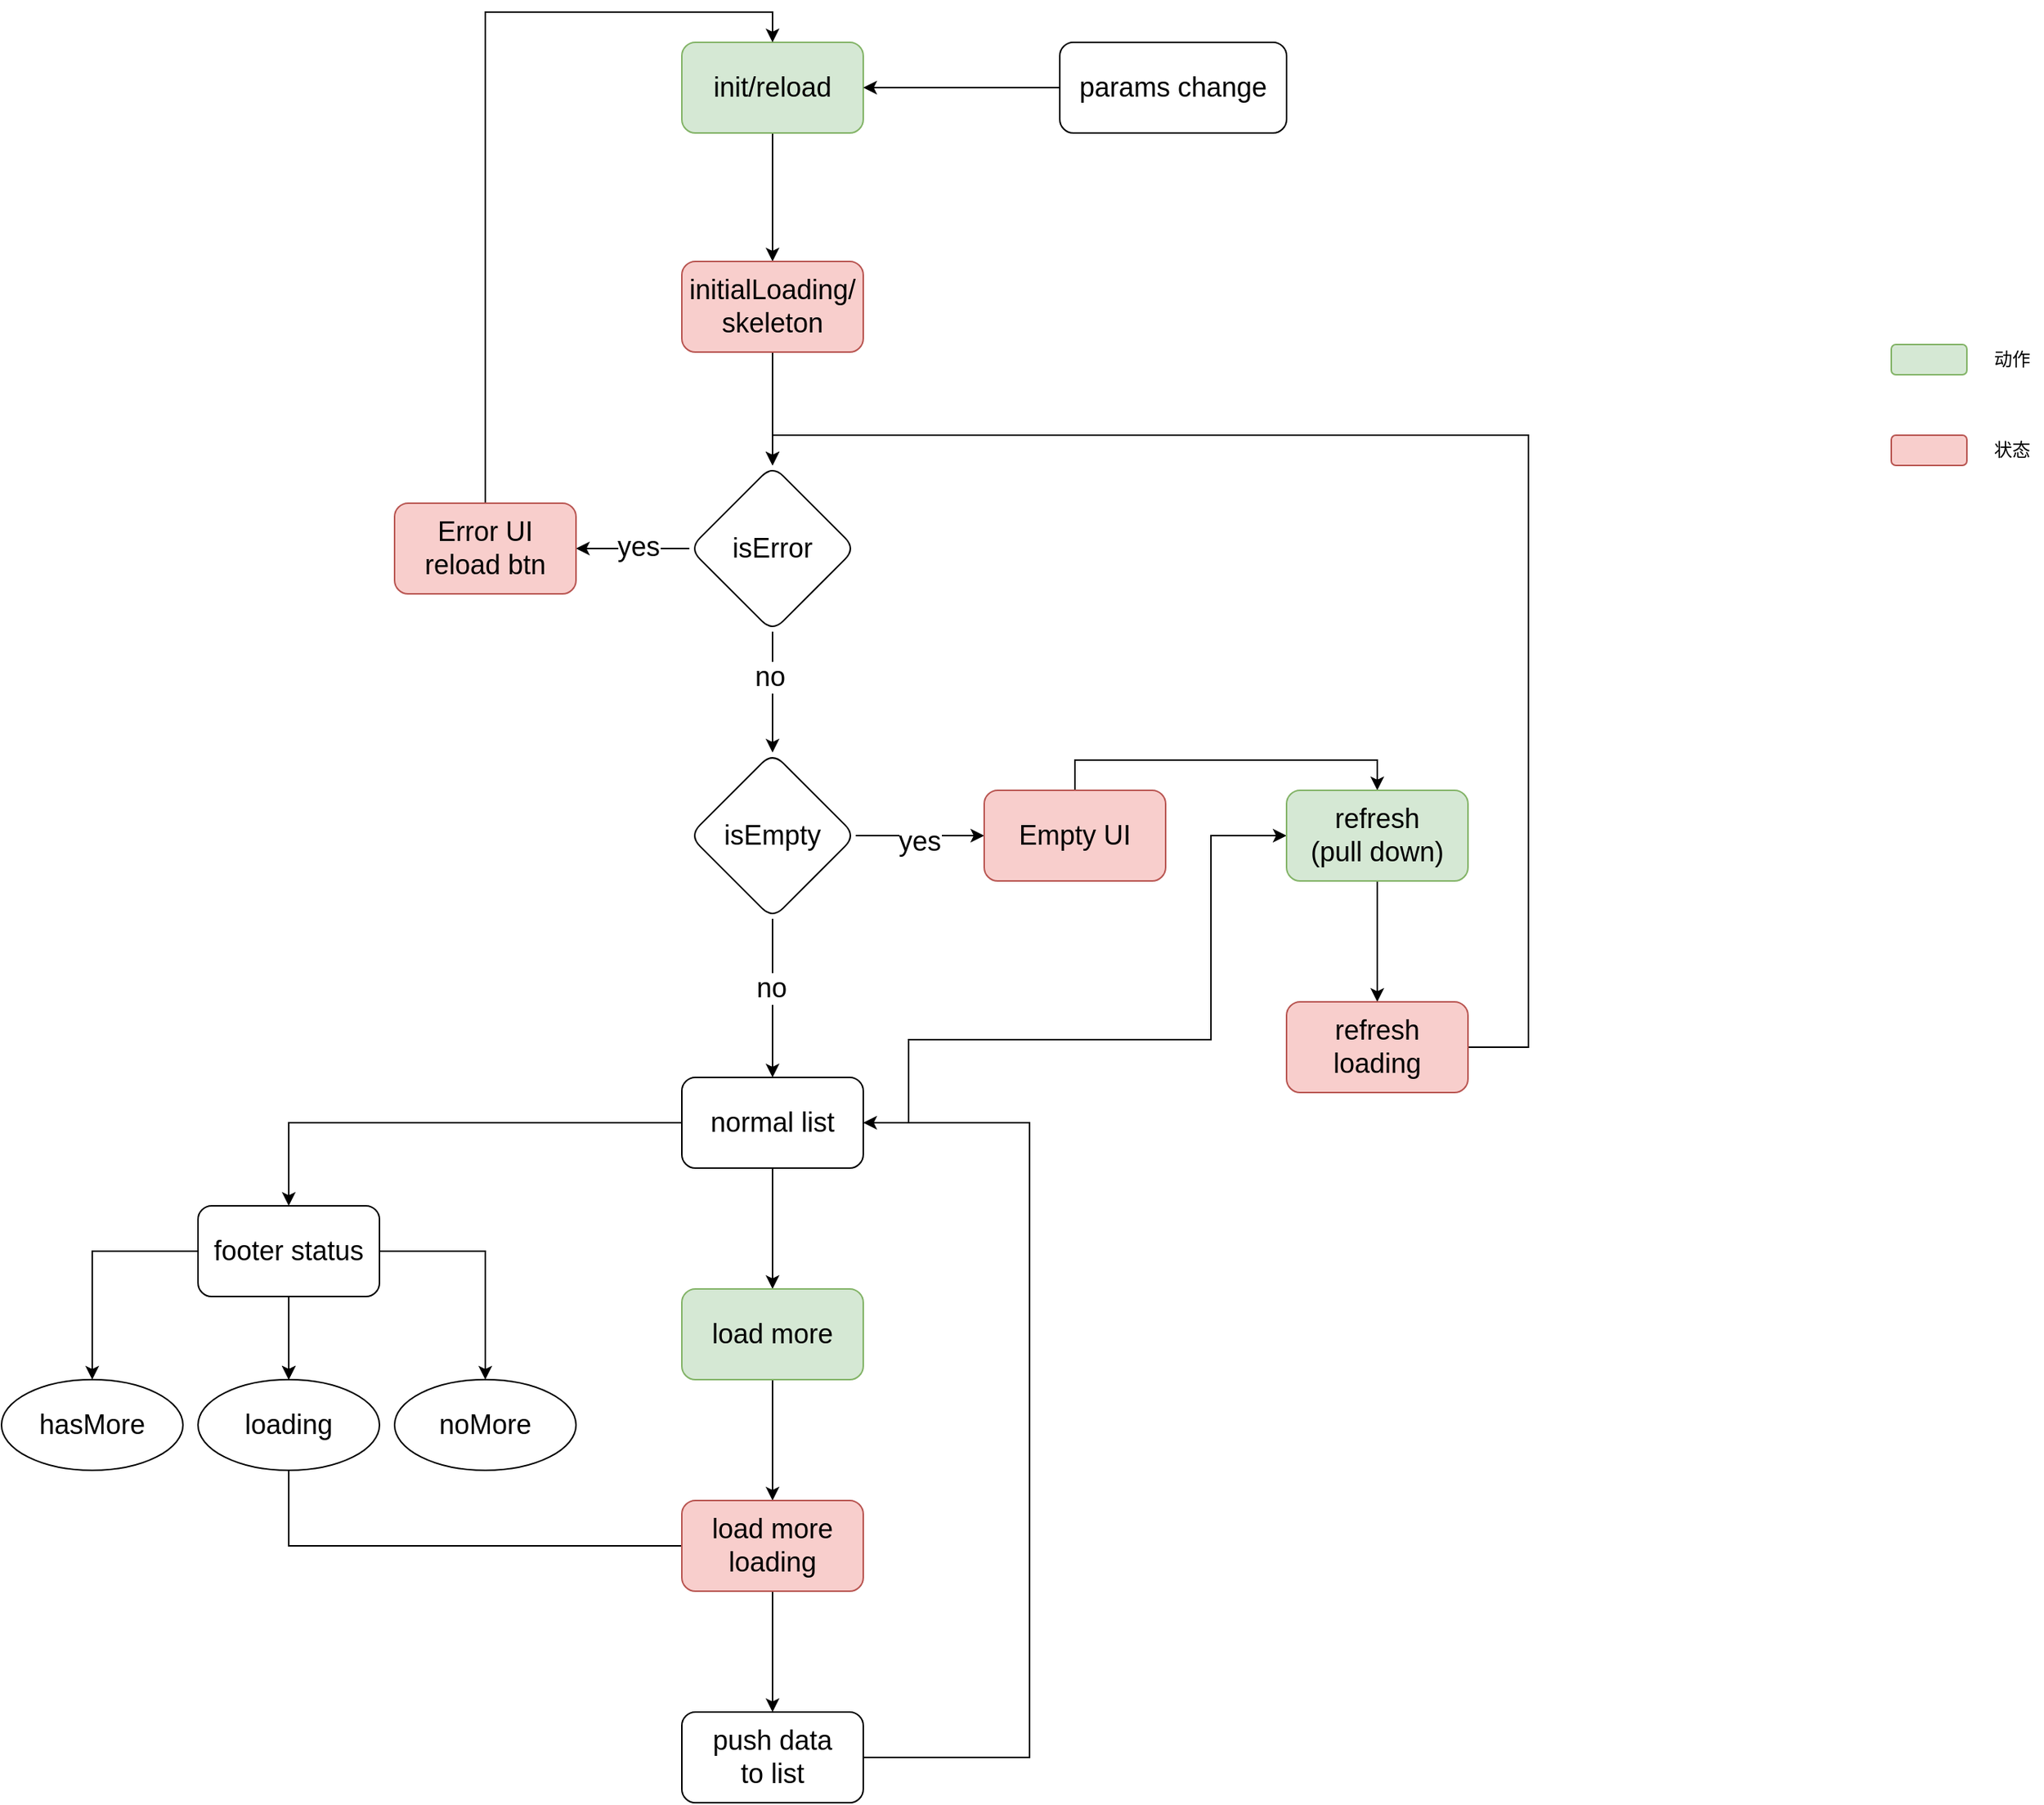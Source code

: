 <mxfile version="14.6.3" type="github">
  <diagram id="k9aa1_TfLbSathN2pMtU" name="第 1 页">
    <mxGraphModel dx="2741" dy="1297" grid="1" gridSize="10" guides="1" tooltips="1" connect="1" arrows="1" fold="1" page="0" pageScale="1" pageWidth="827" pageHeight="1169" background="none" math="0" shadow="0">
      <root>
        <mxCell id="0" />
        <mxCell id="1" parent="0" />
        <mxCell id="yJ6gFzeoBHnKhgEFlQUm-3" value="" style="edgeStyle=orthogonalEdgeStyle;rounded=0;orthogonalLoop=1;jettySize=auto;html=1;fontSize=18;" parent="1" source="yJ6gFzeoBHnKhgEFlQUm-1" target="yJ6gFzeoBHnKhgEFlQUm-2" edge="1">
          <mxGeometry relative="1" as="geometry" />
        </mxCell>
        <mxCell id="yJ6gFzeoBHnKhgEFlQUm-1" value="init/reload" style="rounded=1;whiteSpace=wrap;html=1;fontSize=18;flipH=1;flipV=1;fillColor=#d5e8d4;strokeColor=#82b366;" parent="1" vertex="1">
          <mxGeometry x="130" y="160" width="120" height="60" as="geometry" />
        </mxCell>
        <mxCell id="yJ6gFzeoBHnKhgEFlQUm-12" style="edgeStyle=orthogonalEdgeStyle;rounded=0;orthogonalLoop=1;jettySize=auto;html=1;fontSize=18;" parent="1" source="yJ6gFzeoBHnKhgEFlQUm-2" target="yJ6gFzeoBHnKhgEFlQUm-10" edge="1">
          <mxGeometry relative="1" as="geometry" />
        </mxCell>
        <mxCell id="yJ6gFzeoBHnKhgEFlQUm-2" value="initialLoading/&lt;br&gt;skeleton" style="whiteSpace=wrap;html=1;rounded=1;fontSize=18;flipH=1;flipV=1;fillColor=#f8cecc;strokeColor=#b85450;" parent="1" vertex="1">
          <mxGeometry x="130" y="305" width="120" height="60" as="geometry" />
        </mxCell>
        <mxCell id="yJ6gFzeoBHnKhgEFlQUm-20" value="" style="edgeStyle=orthogonalEdgeStyle;rounded=0;orthogonalLoop=1;jettySize=auto;html=1;fontSize=18;" parent="1" source="yJ6gFzeoBHnKhgEFlQUm-8" target="yJ6gFzeoBHnKhgEFlQUm-19" edge="1">
          <mxGeometry relative="1" as="geometry" />
        </mxCell>
        <mxCell id="yJ6gFzeoBHnKhgEFlQUm-25" value="yes" style="edgeLabel;html=1;align=center;verticalAlign=middle;resizable=0;points=[];fontSize=18;" parent="yJ6gFzeoBHnKhgEFlQUm-20" vertex="1" connectable="0">
          <mxGeometry x="-0.014" y="-4" relative="1" as="geometry">
            <mxPoint as="offset" />
          </mxGeometry>
        </mxCell>
        <mxCell id="yJ6gFzeoBHnKhgEFlQUm-22" value="" style="edgeStyle=orthogonalEdgeStyle;rounded=0;orthogonalLoop=1;jettySize=auto;html=1;fontSize=18;" parent="1" source="yJ6gFzeoBHnKhgEFlQUm-8" target="yJ6gFzeoBHnKhgEFlQUm-21" edge="1">
          <mxGeometry relative="1" as="geometry" />
        </mxCell>
        <mxCell id="yJ6gFzeoBHnKhgEFlQUm-26" value="no" style="edgeLabel;html=1;align=center;verticalAlign=middle;resizable=0;points=[];fontSize=18;" parent="yJ6gFzeoBHnKhgEFlQUm-22" vertex="1" connectable="0">
          <mxGeometry x="-0.132" y="-1" relative="1" as="geometry">
            <mxPoint as="offset" />
          </mxGeometry>
        </mxCell>
        <mxCell id="yJ6gFzeoBHnKhgEFlQUm-8" value="isEmpty" style="rhombus;whiteSpace=wrap;html=1;rounded=1;fontSize=18;flipH=1;flipV=1;" parent="1" vertex="1">
          <mxGeometry x="135" y="630" width="110" height="110" as="geometry" />
        </mxCell>
        <mxCell id="yJ6gFzeoBHnKhgEFlQUm-13" style="edgeStyle=orthogonalEdgeStyle;rounded=0;orthogonalLoop=1;jettySize=auto;html=1;entryX=0.5;entryY=0;entryDx=0;entryDy=0;fontSize=18;" parent="1" source="yJ6gFzeoBHnKhgEFlQUm-10" target="yJ6gFzeoBHnKhgEFlQUm-8" edge="1">
          <mxGeometry relative="1" as="geometry" />
        </mxCell>
        <mxCell id="yJ6gFzeoBHnKhgEFlQUm-24" value="no" style="edgeLabel;html=1;align=center;verticalAlign=middle;resizable=0;points=[];fontSize=18;" parent="yJ6gFzeoBHnKhgEFlQUm-13" vertex="1" connectable="0">
          <mxGeometry x="-0.257" y="-2" relative="1" as="geometry">
            <mxPoint as="offset" />
          </mxGeometry>
        </mxCell>
        <mxCell id="yJ6gFzeoBHnKhgEFlQUm-15" value="" style="edgeStyle=orthogonalEdgeStyle;rounded=0;orthogonalLoop=1;jettySize=auto;html=1;fontSize=18;" parent="1" source="yJ6gFzeoBHnKhgEFlQUm-10" target="yJ6gFzeoBHnKhgEFlQUm-14" edge="1">
          <mxGeometry relative="1" as="geometry" />
        </mxCell>
        <mxCell id="yJ6gFzeoBHnKhgEFlQUm-23" value="yes" style="edgeLabel;html=1;align=center;verticalAlign=middle;resizable=0;points=[];fontSize=18;" parent="yJ6gFzeoBHnKhgEFlQUm-15" vertex="1" connectable="0">
          <mxGeometry x="-0.1" y="-1" relative="1" as="geometry">
            <mxPoint as="offset" />
          </mxGeometry>
        </mxCell>
        <mxCell id="yJ6gFzeoBHnKhgEFlQUm-10" value="isError" style="rhombus;whiteSpace=wrap;html=1;rounded=1;fontSize=18;flipH=1;flipV=1;" parent="1" vertex="1">
          <mxGeometry x="135" y="440" width="110" height="110" as="geometry" />
        </mxCell>
        <mxCell id="yJ6gFzeoBHnKhgEFlQUm-18" style="edgeStyle=orthogonalEdgeStyle;rounded=0;orthogonalLoop=1;jettySize=auto;html=1;entryX=0.5;entryY=0;entryDx=0;entryDy=0;fontSize=18;" parent="1" source="yJ6gFzeoBHnKhgEFlQUm-14" target="yJ6gFzeoBHnKhgEFlQUm-1" edge="1">
          <mxGeometry relative="1" as="geometry">
            <Array as="points">
              <mxPoint y="140" />
              <mxPoint x="190" y="140" />
            </Array>
          </mxGeometry>
        </mxCell>
        <mxCell id="yJ6gFzeoBHnKhgEFlQUm-14" value="Error UI&lt;br&gt;reload btn" style="whiteSpace=wrap;html=1;rounded=1;fontSize=18;fillColor=#f8cecc;strokeColor=#b85450;" parent="1" vertex="1">
          <mxGeometry x="-60" y="465" width="120" height="60" as="geometry" />
        </mxCell>
        <mxCell id="yJ6gFzeoBHnKhgEFlQUm-28" value="" style="edgeStyle=orthogonalEdgeStyle;rounded=0;orthogonalLoop=1;jettySize=auto;html=1;fontSize=18;entryX=0.5;entryY=0;entryDx=0;entryDy=0;" parent="1" source="yJ6gFzeoBHnKhgEFlQUm-19" target="yJ6gFzeoBHnKhgEFlQUm-27" edge="1">
          <mxGeometry relative="1" as="geometry">
            <Array as="points">
              <mxPoint x="390" y="635" />
              <mxPoint x="590" y="635" />
            </Array>
          </mxGeometry>
        </mxCell>
        <mxCell id="yJ6gFzeoBHnKhgEFlQUm-19" value="Empty UI" style="whiteSpace=wrap;html=1;rounded=1;fontSize=18;fillColor=#f8cecc;strokeColor=#b85450;" parent="1" vertex="1">
          <mxGeometry x="330" y="655" width="120" height="60" as="geometry" />
        </mxCell>
        <mxCell id="yJ6gFzeoBHnKhgEFlQUm-32" value="" style="edgeStyle=orthogonalEdgeStyle;rounded=0;orthogonalLoop=1;jettySize=auto;html=1;fontSize=18;" parent="1" source="yJ6gFzeoBHnKhgEFlQUm-21" target="yJ6gFzeoBHnKhgEFlQUm-31" edge="1">
          <mxGeometry relative="1" as="geometry" />
        </mxCell>
        <mxCell id="yJ6gFzeoBHnKhgEFlQUm-39" style="edgeStyle=orthogonalEdgeStyle;rounded=0;orthogonalLoop=1;jettySize=auto;html=1;exitX=0;exitY=0.5;exitDx=0;exitDy=0;entryX=0.5;entryY=0;entryDx=0;entryDy=0;fontSize=18;" parent="1" source="yJ6gFzeoBHnKhgEFlQUm-21" target="yJ6gFzeoBHnKhgEFlQUm-38" edge="1">
          <mxGeometry relative="1" as="geometry" />
        </mxCell>
        <mxCell id="yJ6gFzeoBHnKhgEFlQUm-51" style="edgeStyle=orthogonalEdgeStyle;rounded=0;orthogonalLoop=1;jettySize=auto;html=1;exitX=1;exitY=0.5;exitDx=0;exitDy=0;fontSize=18;entryX=0;entryY=0.5;entryDx=0;entryDy=0;" parent="1" source="yJ6gFzeoBHnKhgEFlQUm-21" target="yJ6gFzeoBHnKhgEFlQUm-27" edge="1">
          <mxGeometry relative="1" as="geometry">
            <mxPoint x="450.0" y="810" as="targetPoint" />
            <Array as="points">
              <mxPoint x="280" y="875" />
              <mxPoint x="280" y="820" />
              <mxPoint x="480" y="820" />
              <mxPoint x="480" y="685" />
            </Array>
          </mxGeometry>
        </mxCell>
        <mxCell id="yJ6gFzeoBHnKhgEFlQUm-21" value="normal list" style="whiteSpace=wrap;html=1;rounded=1;fontSize=18;" parent="1" vertex="1">
          <mxGeometry x="130" y="845" width="120" height="60" as="geometry" />
        </mxCell>
        <mxCell id="yJ6gFzeoBHnKhgEFlQUm-30" value="" style="edgeStyle=orthogonalEdgeStyle;rounded=0;orthogonalLoop=1;jettySize=auto;html=1;fontSize=18;" parent="1" source="yJ6gFzeoBHnKhgEFlQUm-27" target="yJ6gFzeoBHnKhgEFlQUm-29" edge="1">
          <mxGeometry relative="1" as="geometry" />
        </mxCell>
        <mxCell id="yJ6gFzeoBHnKhgEFlQUm-27" value="refresh&lt;br&gt;(pull down)" style="whiteSpace=wrap;html=1;rounded=1;fontSize=18;fillColor=#d5e8d4;strokeColor=#82b366;" parent="1" vertex="1">
          <mxGeometry x="530" y="655" width="120" height="60" as="geometry" />
        </mxCell>
        <mxCell id="yJ6gFzeoBHnKhgEFlQUm-35" style="edgeStyle=orthogonalEdgeStyle;rounded=0;orthogonalLoop=1;jettySize=auto;html=1;exitX=1;exitY=0.5;exitDx=0;exitDy=0;entryX=0.5;entryY=0;entryDx=0;entryDy=0;fontSize=18;" parent="1" source="yJ6gFzeoBHnKhgEFlQUm-29" target="yJ6gFzeoBHnKhgEFlQUm-10" edge="1">
          <mxGeometry relative="1" as="geometry">
            <Array as="points">
              <mxPoint x="690" y="825" />
              <mxPoint x="690" y="420" />
              <mxPoint x="190" y="420" />
            </Array>
          </mxGeometry>
        </mxCell>
        <mxCell id="yJ6gFzeoBHnKhgEFlQUm-29" value="refresh loading" style="whiteSpace=wrap;html=1;rounded=1;fontSize=18;fillColor=#f8cecc;strokeColor=#b85450;" parent="1" vertex="1">
          <mxGeometry x="530" y="795" width="120" height="60" as="geometry" />
        </mxCell>
        <mxCell id="yJ6gFzeoBHnKhgEFlQUm-34" value="" style="edgeStyle=orthogonalEdgeStyle;rounded=0;orthogonalLoop=1;jettySize=auto;html=1;fontSize=18;" parent="1" source="yJ6gFzeoBHnKhgEFlQUm-31" target="yJ6gFzeoBHnKhgEFlQUm-33" edge="1">
          <mxGeometry relative="1" as="geometry" />
        </mxCell>
        <mxCell id="yJ6gFzeoBHnKhgEFlQUm-31" value="load more" style="whiteSpace=wrap;html=1;rounded=1;fontSize=18;fillColor=#d5e8d4;strokeColor=#82b366;" parent="1" vertex="1">
          <mxGeometry x="130" y="985" width="120" height="60" as="geometry" />
        </mxCell>
        <mxCell id="yJ6gFzeoBHnKhgEFlQUm-37" value="" style="edgeStyle=orthogonalEdgeStyle;rounded=0;orthogonalLoop=1;jettySize=auto;html=1;fontSize=18;" parent="1" source="yJ6gFzeoBHnKhgEFlQUm-33" target="yJ6gFzeoBHnKhgEFlQUm-36" edge="1">
          <mxGeometry relative="1" as="geometry" />
        </mxCell>
        <mxCell id="yJ6gFzeoBHnKhgEFlQUm-50" style="edgeStyle=orthogonalEdgeStyle;rounded=0;orthogonalLoop=1;jettySize=auto;html=1;entryX=0.5;entryY=1;entryDx=0;entryDy=0;fontSize=18;endArrow=none;endFill=0;" parent="1" source="yJ6gFzeoBHnKhgEFlQUm-33" target="yJ6gFzeoBHnKhgEFlQUm-45" edge="1">
          <mxGeometry relative="1" as="geometry">
            <Array as="points">
              <mxPoint x="-130" y="1155" />
            </Array>
          </mxGeometry>
        </mxCell>
        <mxCell id="yJ6gFzeoBHnKhgEFlQUm-33" value="load more&lt;br&gt;loading" style="whiteSpace=wrap;html=1;rounded=1;fontSize=18;fillColor=#f8cecc;strokeColor=#b85450;" parent="1" vertex="1">
          <mxGeometry x="130" y="1125" width="120" height="60" as="geometry" />
        </mxCell>
        <mxCell id="yJ6gFzeoBHnKhgEFlQUm-40" style="edgeStyle=orthogonalEdgeStyle;rounded=0;orthogonalLoop=1;jettySize=auto;html=1;exitX=1;exitY=0.5;exitDx=0;exitDy=0;entryX=1;entryY=0.5;entryDx=0;entryDy=0;fontSize=18;" parent="1" source="yJ6gFzeoBHnKhgEFlQUm-36" target="yJ6gFzeoBHnKhgEFlQUm-21" edge="1">
          <mxGeometry relative="1" as="geometry">
            <Array as="points">
              <mxPoint x="360" y="1295" />
              <mxPoint x="360" y="875" />
            </Array>
          </mxGeometry>
        </mxCell>
        <mxCell id="yJ6gFzeoBHnKhgEFlQUm-36" value="push data&lt;br&gt;to list" style="rounded=1;whiteSpace=wrap;html=1;fontSize=18;" parent="1" vertex="1">
          <mxGeometry x="130" y="1265" width="120" height="60" as="geometry" />
        </mxCell>
        <mxCell id="yJ6gFzeoBHnKhgEFlQUm-44" value="" style="edgeStyle=orthogonalEdgeStyle;rounded=0;orthogonalLoop=1;jettySize=auto;html=1;fontSize=18;" parent="1" source="yJ6gFzeoBHnKhgEFlQUm-38" target="yJ6gFzeoBHnKhgEFlQUm-43" edge="1">
          <mxGeometry relative="1" as="geometry" />
        </mxCell>
        <mxCell id="yJ6gFzeoBHnKhgEFlQUm-46" value="" style="edgeStyle=orthogonalEdgeStyle;rounded=0;orthogonalLoop=1;jettySize=auto;html=1;fontSize=18;" parent="1" source="yJ6gFzeoBHnKhgEFlQUm-38" target="yJ6gFzeoBHnKhgEFlQUm-45" edge="1">
          <mxGeometry relative="1" as="geometry" />
        </mxCell>
        <mxCell id="yJ6gFzeoBHnKhgEFlQUm-47" value="" style="edgeStyle=orthogonalEdgeStyle;rounded=0;orthogonalLoop=1;jettySize=auto;html=1;fontSize=18;" parent="1" source="yJ6gFzeoBHnKhgEFlQUm-38" target="yJ6gFzeoBHnKhgEFlQUm-45" edge="1">
          <mxGeometry relative="1" as="geometry" />
        </mxCell>
        <mxCell id="yJ6gFzeoBHnKhgEFlQUm-49" value="" style="edgeStyle=orthogonalEdgeStyle;rounded=0;orthogonalLoop=1;jettySize=auto;html=1;fontSize=18;" parent="1" source="yJ6gFzeoBHnKhgEFlQUm-38" target="yJ6gFzeoBHnKhgEFlQUm-48" edge="1">
          <mxGeometry relative="1" as="geometry" />
        </mxCell>
        <mxCell id="yJ6gFzeoBHnKhgEFlQUm-38" value="footer status" style="rounded=1;whiteSpace=wrap;html=1;fontSize=18;" parent="1" vertex="1">
          <mxGeometry x="-190" y="930" width="120" height="60" as="geometry" />
        </mxCell>
        <mxCell id="yJ6gFzeoBHnKhgEFlQUm-43" value="hasMore" style="ellipse;whiteSpace=wrap;html=1;rounded=1;fontSize=18;" parent="1" vertex="1">
          <mxGeometry x="-320" y="1045" width="120" height="60" as="geometry" />
        </mxCell>
        <mxCell id="yJ6gFzeoBHnKhgEFlQUm-45" value="loading" style="ellipse;whiteSpace=wrap;html=1;rounded=1;fontSize=18;" parent="1" vertex="1">
          <mxGeometry x="-190" y="1045" width="120" height="60" as="geometry" />
        </mxCell>
        <mxCell id="yJ6gFzeoBHnKhgEFlQUm-48" value="noMore" style="ellipse;whiteSpace=wrap;html=1;rounded=1;fontSize=18;" parent="1" vertex="1">
          <mxGeometry x="-60" y="1045" width="120" height="60" as="geometry" />
        </mxCell>
        <mxCell id="yJ6gFzeoBHnKhgEFlQUm-53" value="" style="edgeStyle=orthogonalEdgeStyle;rounded=0;orthogonalLoop=1;jettySize=auto;html=1;fontSize=18;endArrow=classic;" parent="1" source="yJ6gFzeoBHnKhgEFlQUm-52" target="yJ6gFzeoBHnKhgEFlQUm-1" edge="1">
          <mxGeometry relative="1" as="geometry" />
        </mxCell>
        <mxCell id="yJ6gFzeoBHnKhgEFlQUm-52" value="params change" style="rounded=1;whiteSpace=wrap;html=1;fontSize=18;flipH=1;flipV=1;" parent="1" vertex="1">
          <mxGeometry x="380" y="160" width="150" height="60" as="geometry" />
        </mxCell>
        <mxCell id="Z3LhzEQ7O5mNyr4Kmce9-5" value="" style="group" vertex="1" connectable="0" parent="1">
          <mxGeometry x="930" y="360" width="100" height="20" as="geometry" />
        </mxCell>
        <mxCell id="Z3LhzEQ7O5mNyr4Kmce9-2" value="" style="rounded=1;whiteSpace=wrap;html=1;fillColor=#d5e8d4;strokeColor=#82b366;" vertex="1" parent="Z3LhzEQ7O5mNyr4Kmce9-5">
          <mxGeometry width="50" height="20" as="geometry" />
        </mxCell>
        <mxCell id="Z3LhzEQ7O5mNyr4Kmce9-4" value="动作" style="text;html=1;strokeColor=none;fillColor=none;align=center;verticalAlign=middle;whiteSpace=wrap;rounded=0;" vertex="1" parent="Z3LhzEQ7O5mNyr4Kmce9-5">
          <mxGeometry x="60" width="40" height="20" as="geometry" />
        </mxCell>
        <mxCell id="Z3LhzEQ7O5mNyr4Kmce9-6" value="" style="group" vertex="1" connectable="0" parent="1">
          <mxGeometry x="930" y="420" width="100" height="20" as="geometry" />
        </mxCell>
        <mxCell id="Z3LhzEQ7O5mNyr4Kmce9-7" value="" style="rounded=1;whiteSpace=wrap;html=1;fillColor=#f8cecc;strokeColor=#b85450;" vertex="1" parent="Z3LhzEQ7O5mNyr4Kmce9-6">
          <mxGeometry width="50" height="20" as="geometry" />
        </mxCell>
        <mxCell id="Z3LhzEQ7O5mNyr4Kmce9-8" value="状态" style="text;html=1;strokeColor=none;fillColor=none;align=center;verticalAlign=middle;whiteSpace=wrap;rounded=0;" vertex="1" parent="Z3LhzEQ7O5mNyr4Kmce9-6">
          <mxGeometry x="60" width="40" height="20" as="geometry" />
        </mxCell>
      </root>
    </mxGraphModel>
  </diagram>
</mxfile>
